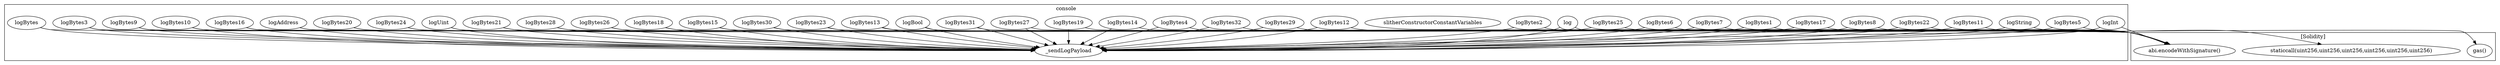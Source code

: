 strict digraph {
subgraph cluster_22021_console {
label = "console"
"22021_logBytes25" [label="logBytes25"]
"22021_log" [label="log"]
"22021_logBytes2" [label="logBytes2"]
"22021_logInt" [label="logInt"]
"22021_logBytes5" [label="logBytes5"]
"22021__sendLogPayload" [label="_sendLogPayload"]
"22021_logString" [label="logString"]
"22021_logBytes11" [label="logBytes11"]
"22021_logBytes22" [label="logBytes22"]
"22021_logBytes8" [label="logBytes8"]
"22021_logBool" [label="logBool"]
"22021_logBytes1" [label="logBytes1"]
"22021_logBytes7" [label="logBytes7"]
"22021_logBytes30" [label="logBytes30"]
"22021_slitherConstructorConstantVariables" [label="slitherConstructorConstantVariables"]
"22021_logBytes15" [label="logBytes15"]
"22021_logBytes18" [label="logBytes18"]
"22021_logBytes26" [label="logBytes26"]
"22021_logBytes28" [label="logBytes28"]
"22021_logBytes21" [label="logBytes21"]
"22021_logUint" [label="logUint"]
"22021_logBytes24" [label="logBytes24"]
"22021_logBytes20" [label="logBytes20"]
"22021_logAddress" [label="logAddress"]
"22021_logBytes16" [label="logBytes16"]
"22021_logBytes10" [label="logBytes10"]
"22021_logBytes9" [label="logBytes9"]
"22021_logBytes3" [label="logBytes3"]
"22021_logBytes" [label="logBytes"]
"22021_logBytes12" [label="logBytes12"]
"22021_logBytes29" [label="logBytes29"]
"22021_logBytes32" [label="logBytes32"]
"22021_logBytes4" [label="logBytes4"]
"22021_logBytes14" [label="logBytes14"]
"22021_logBytes19" [label="logBytes19"]
"22021_logBytes27" [label="logBytes27"]
"22021_logBytes31" [label="logBytes31"]
"22021_logBytes17" [label="logBytes17"]
"22021_logBytes13" [label="logBytes13"]
"22021_logBytes23" [label="logBytes23"]
"22021_logBytes6" [label="logBytes6"]
"22021_logBytes28" -> "22021__sendLogPayload"
"22021_logBool" -> "22021__sendLogPayload"
"22021_logUint" -> "22021__sendLogPayload"
"22021_log" -> "22021__sendLogPayload"
"22021_logBytes18" -> "22021__sendLogPayload"
"22021_logBytes3" -> "22021__sendLogPayload"
"22021_logAddress" -> "22021__sendLogPayload"
"22021_logBytes13" -> "22021__sendLogPayload"
"22021_logBytes25" -> "22021__sendLogPayload"
"22021_logBytes4" -> "22021__sendLogPayload"
"22021_logBytes11" -> "22021__sendLogPayload"
"22021_logBytes17" -> "22021__sendLogPayload"
"22021_logBytes6" -> "22021__sendLogPayload"
"22021_logBytes12" -> "22021__sendLogPayload"
"22021_logInt" -> "22021__sendLogPayload"
"22021_logBytes1" -> "22021__sendLogPayload"
"22021_logBytes21" -> "22021__sendLogPayload"
"22021_logBytes23" -> "22021__sendLogPayload"
"22021_logBytes27" -> "22021__sendLogPayload"
"22021_logBytes2" -> "22021__sendLogPayload"
"22021_logBytes24" -> "22021__sendLogPayload"
"22021_logBytes30" -> "22021__sendLogPayload"
"22021_logBytes15" -> "22021__sendLogPayload"
"22021_logString" -> "22021__sendLogPayload"
"22021_logBytes10" -> "22021__sendLogPayload"
"22021_logBytes29" -> "22021__sendLogPayload"
"22021_logBytes5" -> "22021__sendLogPayload"
"22021_logBytes9" -> "22021__sendLogPayload"
"22021_logBytes7" -> "22021__sendLogPayload"
"22021_logBytes26" -> "22021__sendLogPayload"
"22021_logBytes16" -> "22021__sendLogPayload"
"22021_logBytes8" -> "22021__sendLogPayload"
"22021_logBytes19" -> "22021__sendLogPayload"
"22021_logBytes" -> "22021__sendLogPayload"
"22021_logBytes32" -> "22021__sendLogPayload"
"22021_logBytes22" -> "22021__sendLogPayload"
"22021_logBytes20" -> "22021__sendLogPayload"
"22021_logBytes14" -> "22021__sendLogPayload"
"22021_logBytes31" -> "22021__sendLogPayload"
}subgraph cluster_solidity {
label = "[Solidity]"
"abi.encodeWithSignature()" 
"gas()" 
"staticcall(uint256,uint256,uint256,uint256,uint256,uint256)" 
"22021__sendLogPayload" -> "staticcall(uint256,uint256,uint256,uint256,uint256,uint256)"
"22021__sendLogPayload" -> "gas()"
"22021_logBytes32" -> "abi.encodeWithSignature()"
"22021_logBytes2" -> "abi.encodeWithSignature()"
"22021_logBytes23" -> "abi.encodeWithSignature()"
"22021_logBytes21" -> "abi.encodeWithSignature()"
"22021_logBytes8" -> "abi.encodeWithSignature()"
"22021_logBytes6" -> "abi.encodeWithSignature()"
"22021_logBytes14" -> "abi.encodeWithSignature()"
"22021_log" -> "abi.encodeWithSignature()"
"22021_logBytes16" -> "abi.encodeWithSignature()"
"22021_logBytes20" -> "abi.encodeWithSignature()"
"22021_logBytes25" -> "abi.encodeWithSignature()"
"22021_logBytes15" -> "abi.encodeWithSignature()"
"22021_logBytes17" -> "abi.encodeWithSignature()"
"22021_logBytes27" -> "abi.encodeWithSignature()"
"22021_logAddress" -> "abi.encodeWithSignature()"
"22021_logBytes5" -> "abi.encodeWithSignature()"
"22021_logBytes1" -> "abi.encodeWithSignature()"
"22021_logBool" -> "abi.encodeWithSignature()"
"22021_logString" -> "abi.encodeWithSignature()"
"22021_logBytes19" -> "abi.encodeWithSignature()"
"22021_logBytes24" -> "abi.encodeWithSignature()"
"22021_logBytes22" -> "abi.encodeWithSignature()"
"22021_logBytes28" -> "abi.encodeWithSignature()"
"22021_logBytes" -> "abi.encodeWithSignature()"
"22021_logBytes12" -> "abi.encodeWithSignature()"
"22021_logBytes10" -> "abi.encodeWithSignature()"
"22021_logBytes31" -> "abi.encodeWithSignature()"
"22021_logBytes7" -> "abi.encodeWithSignature()"
"22021_logBytes11" -> "abi.encodeWithSignature()"
"22021_logBytes18" -> "abi.encodeWithSignature()"
"22021_logUint" -> "abi.encodeWithSignature()"
"22021_logBytes29" -> "abi.encodeWithSignature()"
"22021_logInt" -> "abi.encodeWithSignature()"
"22021_logBytes3" -> "abi.encodeWithSignature()"
"22021_logBytes9" -> "abi.encodeWithSignature()"
"22021_logBytes13" -> "abi.encodeWithSignature()"
"22021_logBytes4" -> "abi.encodeWithSignature()"
"22021_logBytes30" -> "abi.encodeWithSignature()"
"22021_logBytes26" -> "abi.encodeWithSignature()"
}
}